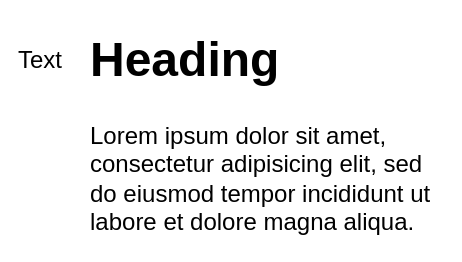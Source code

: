 <mxfile version="14.8.1" type="github"><diagram id="CzLHld-rLUlHDo29TKlS" name="Page-1"><mxGraphModel dx="1646" dy="795" grid="1" gridSize="10" guides="1" tooltips="1" connect="1" arrows="1" fold="1" page="1" pageScale="1" pageWidth="827" pageHeight="1169" math="0" shadow="0"><root><mxCell id="0"/><mxCell id="1" parent="0"/><mxCell id="63ZOvzQanPR3DQjYnECn-1" value="Text" style="text;html=1;strokeColor=none;fillColor=none;align=center;verticalAlign=middle;whiteSpace=wrap;rounded=0;" vertex="1" parent="1"><mxGeometry x="190" y="220" width="40" height="20" as="geometry"/></mxCell><mxCell id="63ZOvzQanPR3DQjYnECn-2" value="&lt;h1&gt;Heading&lt;/h1&gt;&lt;p&gt;Lorem ipsum dolor sit amet, consectetur adipisicing elit, sed do eiusmod tempor incididunt ut labore et dolore magna aliqua.&lt;/p&gt;" style="text;html=1;strokeColor=none;fillColor=none;spacing=5;spacingTop=-20;whiteSpace=wrap;overflow=hidden;rounded=0;" vertex="1" parent="1"><mxGeometry x="230" y="210" width="190" height="120" as="geometry"/></mxCell></root></mxGraphModel></diagram></mxfile>